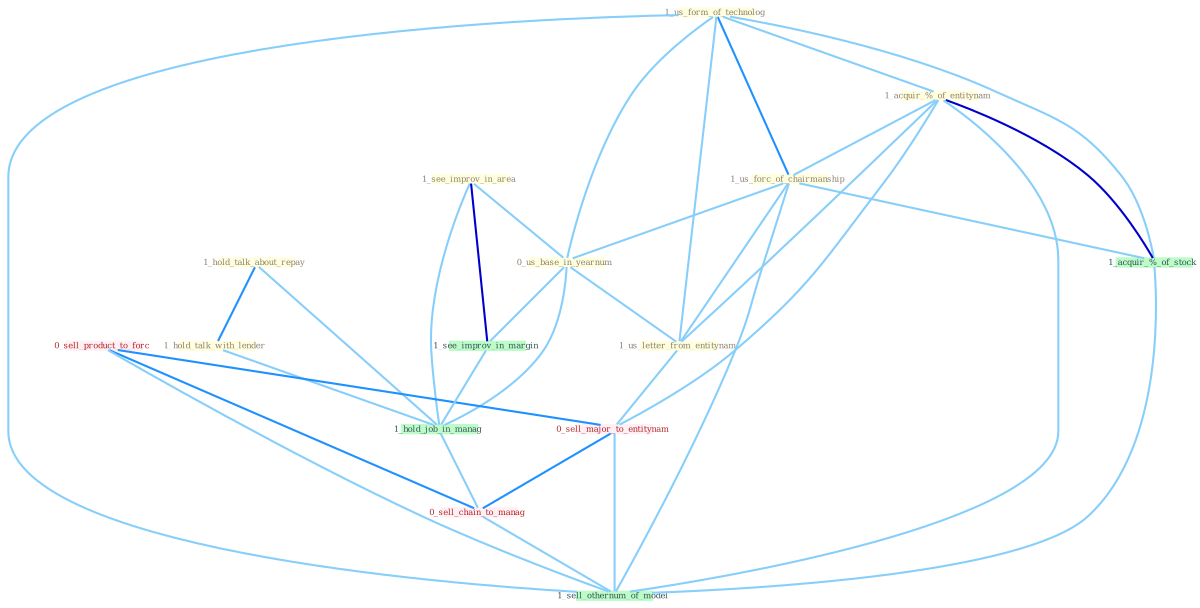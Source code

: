 Graph G{ 
    node
    [shape=polygon,style=filled,width=.5,height=.06,color="#BDFCC9",fixedsize=true,fontsize=4,
    fontcolor="#2f4f4f"];
    {node
    [color="#ffffe0", fontcolor="#8b7d6b"] "1_us_form_of_technolog " "1_hold_talk_about_repay " "1_acquir_%_of_entitynam " "1_us_forc_of_chairmanship " "1_see_improv_in_area " "0_us_base_in_yearnum " "1_hold_talk_with_lender " "1_us_letter_from_entitynam "}
{node [color="#fff0f5", fontcolor="#b22222"] "0_sell_product_to_forc " "0_sell_major_to_entitynam " "0_sell_chain_to_manag "}
edge [color="#B0E2FF"];

	"1_us_form_of_technolog " -- "1_acquir_%_of_entitynam " [w="1", color="#87cefa" ];
	"1_us_form_of_technolog " -- "1_us_forc_of_chairmanship " [w="2", color="#1e90ff" , len=0.8];
	"1_us_form_of_technolog " -- "0_us_base_in_yearnum " [w="1", color="#87cefa" ];
	"1_us_form_of_technolog " -- "1_us_letter_from_entitynam " [w="1", color="#87cefa" ];
	"1_us_form_of_technolog " -- "1_acquir_%_of_stock " [w="1", color="#87cefa" ];
	"1_us_form_of_technolog " -- "1_sell_othernum_of_model " [w="1", color="#87cefa" ];
	"1_hold_talk_about_repay " -- "1_hold_talk_with_lender " [w="2", color="#1e90ff" , len=0.8];
	"1_hold_talk_about_repay " -- "1_hold_job_in_manag " [w="1", color="#87cefa" ];
	"1_acquir_%_of_entitynam " -- "1_us_forc_of_chairmanship " [w="1", color="#87cefa" ];
	"1_acquir_%_of_entitynam " -- "1_us_letter_from_entitynam " [w="1", color="#87cefa" ];
	"1_acquir_%_of_entitynam " -- "1_acquir_%_of_stock " [w="3", color="#0000cd" , len=0.6];
	"1_acquir_%_of_entitynam " -- "0_sell_major_to_entitynam " [w="1", color="#87cefa" ];
	"1_acquir_%_of_entitynam " -- "1_sell_othernum_of_model " [w="1", color="#87cefa" ];
	"1_us_forc_of_chairmanship " -- "0_us_base_in_yearnum " [w="1", color="#87cefa" ];
	"1_us_forc_of_chairmanship " -- "1_us_letter_from_entitynam " [w="1", color="#87cefa" ];
	"1_us_forc_of_chairmanship " -- "1_acquir_%_of_stock " [w="1", color="#87cefa" ];
	"1_us_forc_of_chairmanship " -- "1_sell_othernum_of_model " [w="1", color="#87cefa" ];
	"1_see_improv_in_area " -- "0_us_base_in_yearnum " [w="1", color="#87cefa" ];
	"1_see_improv_in_area " -- "1_see_improv_in_margin " [w="3", color="#0000cd" , len=0.6];
	"1_see_improv_in_area " -- "1_hold_job_in_manag " [w="1", color="#87cefa" ];
	"0_us_base_in_yearnum " -- "1_us_letter_from_entitynam " [w="1", color="#87cefa" ];
	"0_us_base_in_yearnum " -- "1_see_improv_in_margin " [w="1", color="#87cefa" ];
	"0_us_base_in_yearnum " -- "1_hold_job_in_manag " [w="1", color="#87cefa" ];
	"1_hold_talk_with_lender " -- "1_hold_job_in_manag " [w="1", color="#87cefa" ];
	"1_us_letter_from_entitynam " -- "0_sell_major_to_entitynam " [w="1", color="#87cefa" ];
	"1_see_improv_in_margin " -- "1_hold_job_in_manag " [w="1", color="#87cefa" ];
	"1_acquir_%_of_stock " -- "1_sell_othernum_of_model " [w="1", color="#87cefa" ];
	"1_hold_job_in_manag " -- "0_sell_chain_to_manag " [w="1", color="#87cefa" ];
	"0_sell_product_to_forc " -- "0_sell_major_to_entitynam " [w="2", color="#1e90ff" , len=0.8];
	"0_sell_product_to_forc " -- "0_sell_chain_to_manag " [w="2", color="#1e90ff" , len=0.8];
	"0_sell_product_to_forc " -- "1_sell_othernum_of_model " [w="1", color="#87cefa" ];
	"0_sell_major_to_entitynam " -- "0_sell_chain_to_manag " [w="2", color="#1e90ff" , len=0.8];
	"0_sell_major_to_entitynam " -- "1_sell_othernum_of_model " [w="1", color="#87cefa" ];
	"0_sell_chain_to_manag " -- "1_sell_othernum_of_model " [w="1", color="#87cefa" ];
}